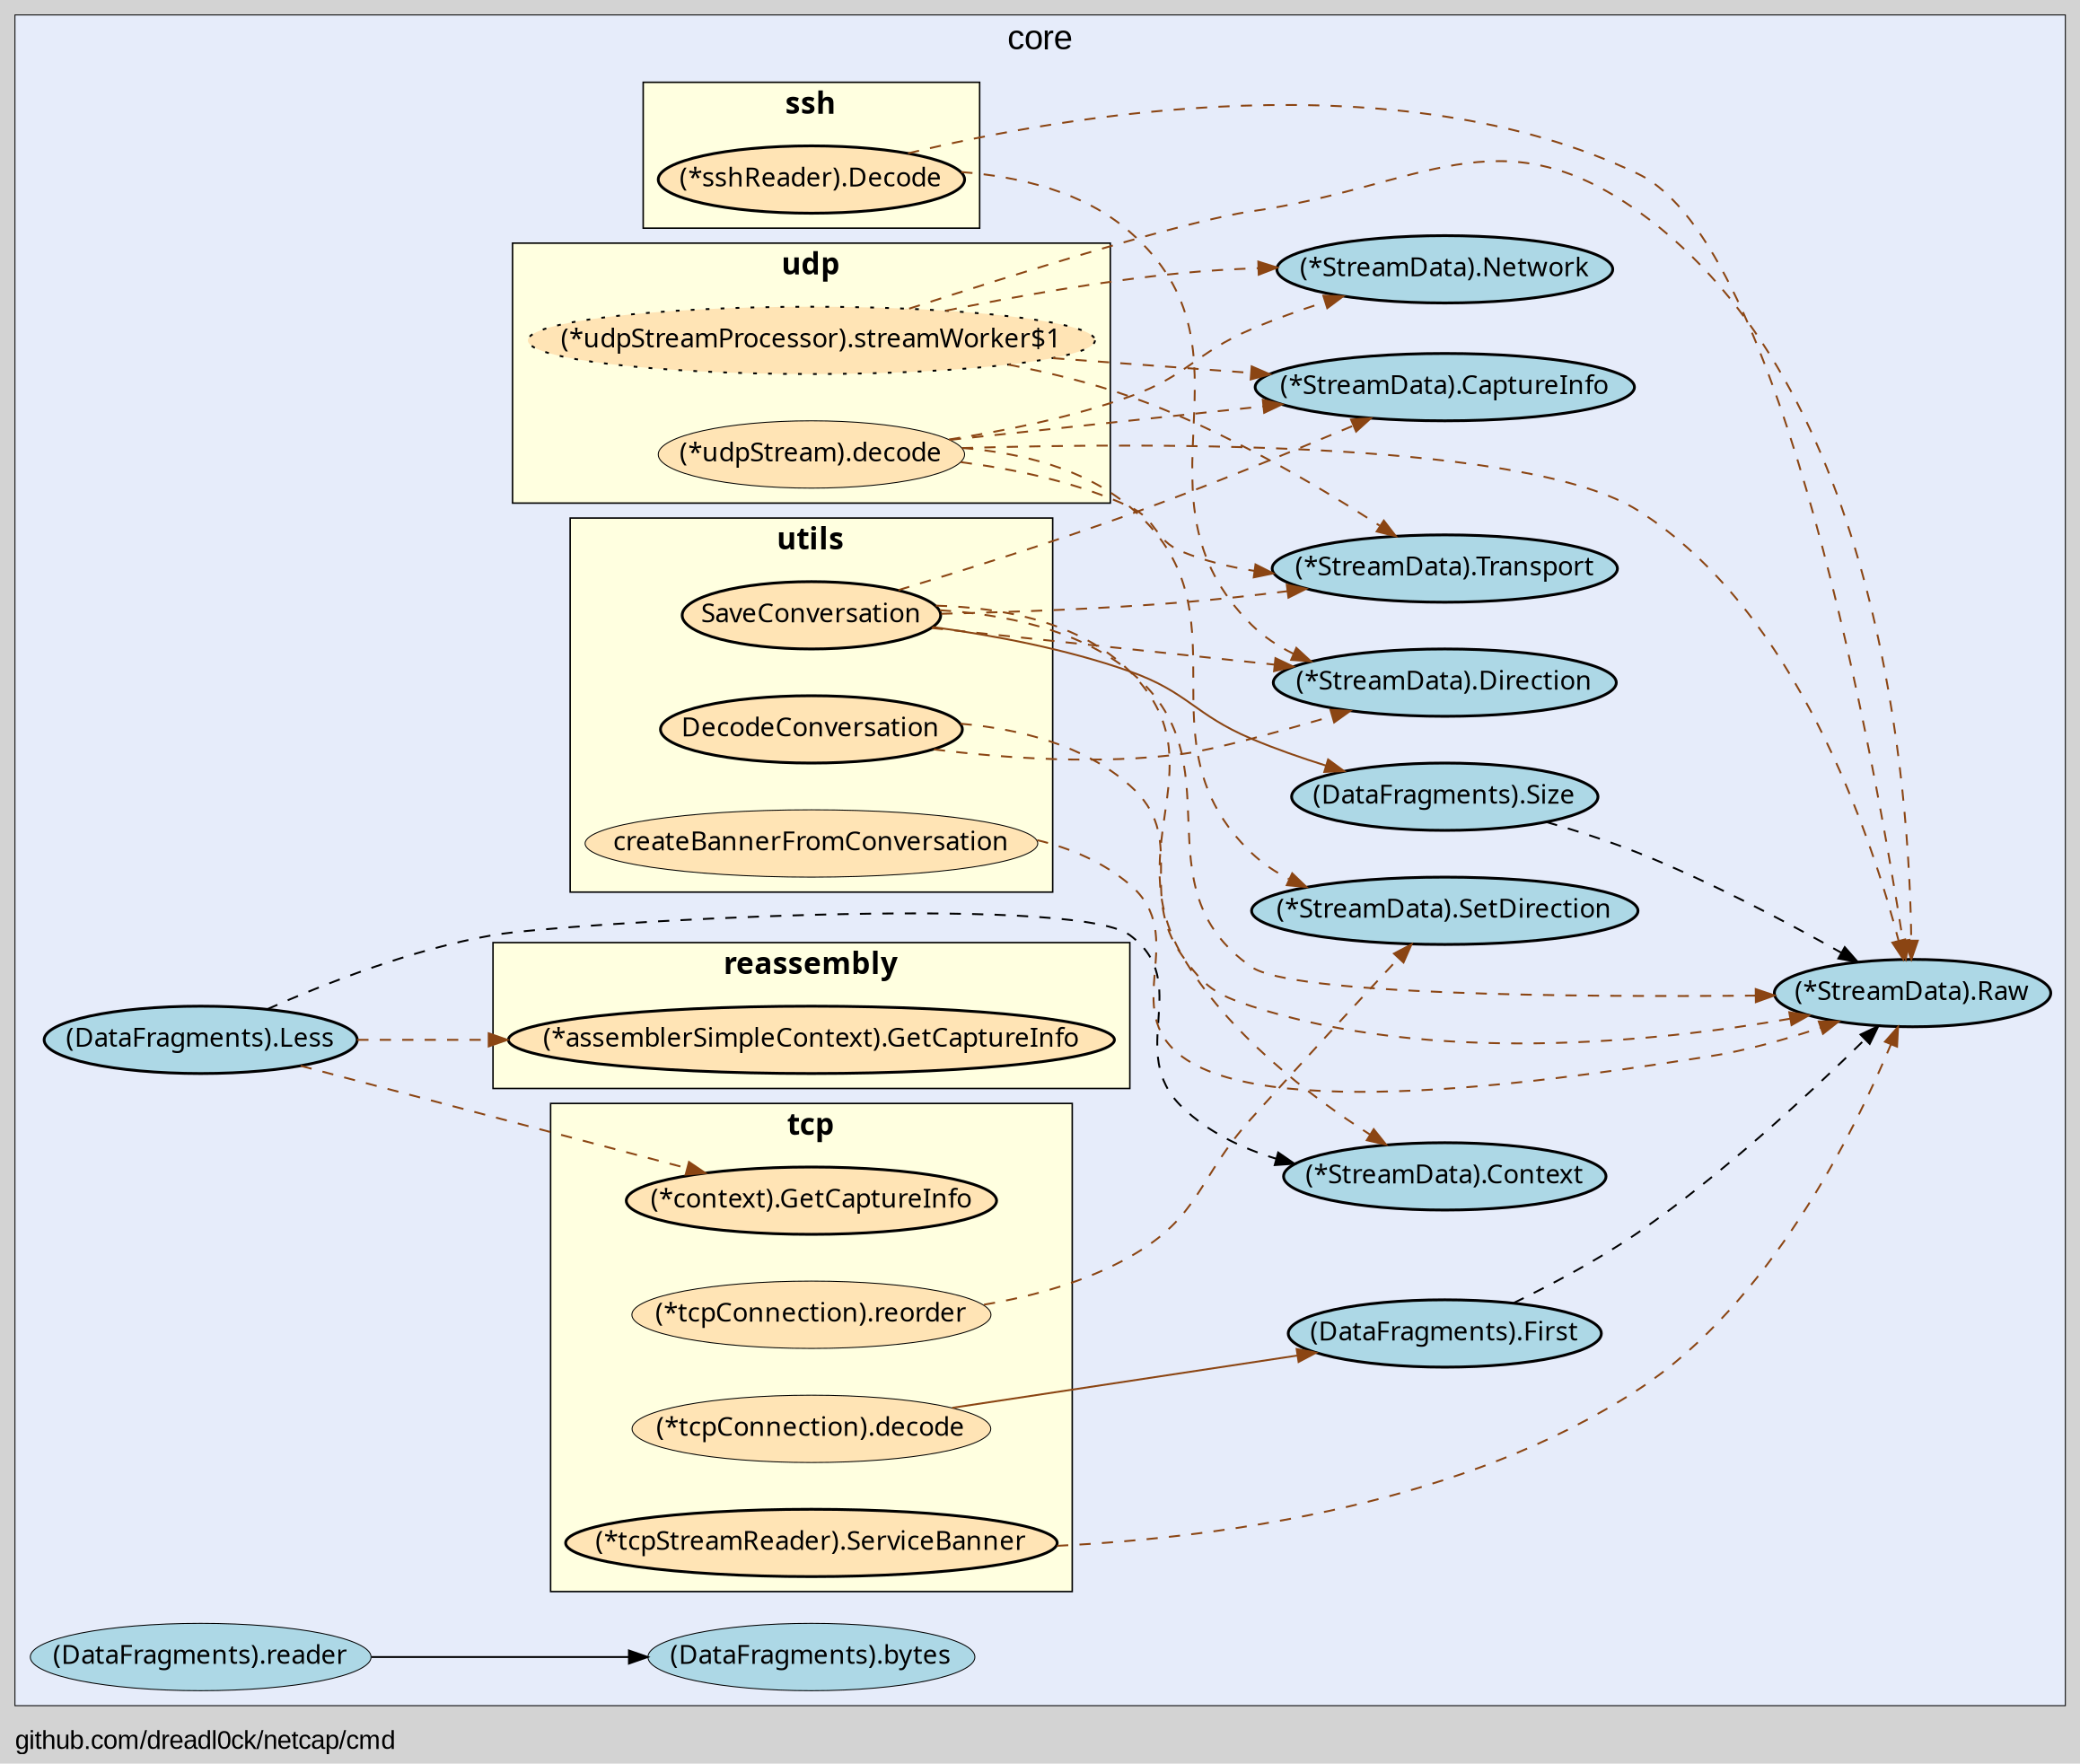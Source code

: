 digraph gocallvis {
    label="github.com/dreadl0ck/netcap/cmd";
    labeljust="l";
    fontname="Arial";
    fontsize="14";
    rankdir="LR";
    bgcolor="lightgray";
    style="solid";
    penwidth="0.5";
    pad="0.0";
    nodesep="0.35";

    node [shape="ellipse" style="filled" fillcolor="honeydew" fontname="Verdana" penwidth="1.0" margin="0.05,0.0"];
    edge [minlen="2"]

    subgraph "cluster_focus" {
        bgcolor="#e6ecfa";
label="core";
labelloc="t";
labeljust="c";
fontsize="18";
        
        "(github.com/dreadl0ck/netcap/decoder/core.DataFragments).Less" [ penwidth="1.5" fillcolor="lightblue" label="(DataFragments).Less" ]
        "(*github.com/dreadl0ck/netcap/decoder/core.StreamData).Context" [ penwidth="1.5" fillcolor="lightblue" label="(*StreamData).Context" ]
        "(*github.com/dreadl0ck/netcap/decoder/core.StreamData).SetDirection" [ fillcolor="lightblue" label="(*StreamData).SetDirection" penwidth="1.5" ]
        "(*github.com/dreadl0ck/netcap/decoder/core.StreamData).Raw" [ fillcolor="lightblue" label="(*StreamData).Raw" penwidth="1.5" ]
        "(github.com/dreadl0ck/netcap/decoder/core.DataFragments).Size" [ fillcolor="lightblue" label="(DataFragments).Size" penwidth="1.5" ]
        "(*github.com/dreadl0ck/netcap/decoder/core.StreamData).Transport" [ fillcolor="lightblue" label="(*StreamData).Transport" penwidth="1.5" ]
        "(*github.com/dreadl0ck/netcap/decoder/core.StreamData).Direction" [ label="(*StreamData).Direction" penwidth="1.5" fillcolor="lightblue" ]
        "(*github.com/dreadl0ck/netcap/decoder/core.StreamData).CaptureInfo" [ fillcolor="lightblue" label="(*StreamData).CaptureInfo" penwidth="1.5" ]
        "(github.com/dreadl0ck/netcap/decoder/core.DataFragments).First" [ fillcolor="lightblue" label="(DataFragments).First" penwidth="1.5" ]
        "(*github.com/dreadl0ck/netcap/decoder/core.StreamData).Network" [ fillcolor="lightblue" label="(*StreamData).Network" penwidth="1.5" ]
        "(github.com/dreadl0ck/netcap/decoder/core.DataFragments).reader" [ label="(DataFragments).reader" penwidth="0.5" fillcolor="lightblue" ]
        "(github.com/dreadl0ck/netcap/decoder/core.DataFragments).bytes" [ penwidth="0.5" fillcolor="lightblue" label="(DataFragments).bytes" ]
        
        subgraph "cluster_github.com/dreadl0ck/netcap/decoder/stream/ssh" {
        style="filled";
fontname="Tahoma bold";
rank="sink";
label="ssh";
URL="/?f=github.com/dreadl0ck/netcap/decoder/stream/ssh";
penwidth="0.8";
fontsize="16";
fillcolor="lightyellow";
tooltip="package: github.com/dreadl0ck/netcap/decoder/stream/ssh";
        
        "(*github.com/dreadl0ck/netcap/decoder/stream/ssh.sshReader).Decode" [ label="(*sshReader).Decode" penwidth="1.5" fillcolor="moccasin" ]
        
    }

        subgraph "cluster_github.com/dreadl0ck/netcap/decoder/stream/tcp" {
        penwidth="0.8";
style="filled";
fillcolor="lightyellow";
rank="sink";
tooltip="package: github.com/dreadl0ck/netcap/decoder/stream/tcp";
fontsize="16";
fontname="Tahoma bold";
label="tcp";
URL="/?f=github.com/dreadl0ck/netcap/decoder/stream/tcp";
        
        "(*github.com/dreadl0ck/netcap/decoder/stream/tcp.context).GetCaptureInfo" [ fillcolor="moccasin" label="(*context).GetCaptureInfo" penwidth="1.5" ]
        "(*github.com/dreadl0ck/netcap/decoder/stream/tcp.tcpConnection).reorder" [ fillcolor="moccasin" label="(*tcpConnection).reorder" penwidth="0.5" ]
        "(*github.com/dreadl0ck/netcap/decoder/stream/tcp.tcpConnection).decode" [ fillcolor="moccasin" label="(*tcpConnection).decode" penwidth="0.5" ]
        "(*github.com/dreadl0ck/netcap/decoder/stream/tcp.tcpStreamReader).ServiceBanner" [ label="(*tcpStreamReader).ServiceBanner" penwidth="1.5" fillcolor="moccasin" ]
        
    }

        subgraph "cluster_github.com/dreadl0ck/netcap/decoder/stream/udp" {
        penwidth="0.8";
fontsize="16";
style="filled";
fillcolor="lightyellow";
fontname="Tahoma bold";
rank="sink";
label="udp";
URL="/?f=github.com/dreadl0ck/netcap/decoder/stream/udp";
tooltip="package: github.com/dreadl0ck/netcap/decoder/stream/udp";
        
        "(*github.com/dreadl0ck/netcap/decoder/stream/udp.udpStream).decode" [ fillcolor="moccasin" label="(*udpStream).decode" penwidth="0.5" ]
        "(*github.com/dreadl0ck/netcap/decoder/stream/udp.udpStreamProcessor).streamWorker$1" [ fillcolor="moccasin" label="(*udpStreamProcessor).streamWorker$1" style="dotted,filled" ]
        
    }

        subgraph "cluster_github.com/dreadl0ck/netcap/decoder/stream/utils" {
        fontsize="16";
fontname="Tahoma bold";
rank="sink";
label="utils";
tooltip="package: github.com/dreadl0ck/netcap/decoder/stream/utils";
penwidth="0.8";
style="filled";
fillcolor="lightyellow";
URL="/?f=github.com/dreadl0ck/netcap/decoder/stream/utils";
        
        "github.com/dreadl0ck/netcap/decoder/stream/utils.createBannerFromConversation" [ label="createBannerFromConversation" penwidth="0.5" fillcolor="moccasin" ]
        "github.com/dreadl0ck/netcap/decoder/stream/utils.SaveConversation" [ label="SaveConversation" penwidth="1.5" fillcolor="moccasin" ]
        "github.com/dreadl0ck/netcap/decoder/stream/utils.DecodeConversation" [ fillcolor="moccasin" label="DecodeConversation" penwidth="1.5" ]
        
    }

        subgraph "cluster_github.com/dreadl0ck/netcap/reassembly" {
        fontsize="16";
style="filled";
fillcolor="lightyellow";
rank="sink";
URL="/?f=github.com/dreadl0ck/netcap/reassembly";
penwidth="0.8";
fontname="Tahoma bold";
label="reassembly";
tooltip="package: github.com/dreadl0ck/netcap/reassembly";
        
        "(*github.com/dreadl0ck/netcap/reassembly.assemblerSimpleContext).GetCaptureInfo" [ fillcolor="moccasin" label="(*assemblerSimpleContext).GetCaptureInfo" penwidth="1.5" ]
        
    }

    }

    "(github.com/dreadl0ck/netcap/decoder/core.DataFragments).Less" -> "(*github.com/dreadl0ck/netcap/decoder/core.StreamData).Context" [ style="dashed" ]
    "(github.com/dreadl0ck/netcap/decoder/core.DataFragments).Less" -> "(*github.com/dreadl0ck/netcap/reassembly.assemblerSimpleContext).GetCaptureInfo" [ color="saddlebrown" style="dashed" ]
    "(github.com/dreadl0ck/netcap/decoder/core.DataFragments).Less" -> "(*github.com/dreadl0ck/netcap/decoder/stream/tcp.context).GetCaptureInfo" [ style="dashed" color="saddlebrown" ]
    "(*github.com/dreadl0ck/netcap/decoder/stream/tcp.tcpConnection).reorder" -> "(*github.com/dreadl0ck/netcap/decoder/core.StreamData).SetDirection" [ style="dashed" color="saddlebrown" ]
    "github.com/dreadl0ck/netcap/decoder/stream/utils.createBannerFromConversation" -> "(*github.com/dreadl0ck/netcap/decoder/core.StreamData).Raw" [ style="dashed" color="saddlebrown" ]
    "(github.com/dreadl0ck/netcap/decoder/core.DataFragments).Size" -> "(*github.com/dreadl0ck/netcap/decoder/core.StreamData).Raw" [ style="dashed" ]
    "github.com/dreadl0ck/netcap/decoder/stream/utils.SaveConversation" -> "(github.com/dreadl0ck/netcap/decoder/core.DataFragments).Size" [ color="saddlebrown" ]
    "github.com/dreadl0ck/netcap/decoder/stream/utils.SaveConversation" -> "(*github.com/dreadl0ck/netcap/decoder/core.StreamData).Transport" [ style="dashed" color="saddlebrown" ]
    "github.com/dreadl0ck/netcap/decoder/stream/utils.SaveConversation" -> "(*github.com/dreadl0ck/netcap/decoder/core.StreamData).Direction" [ style="dashed" color="saddlebrown" ]
    "github.com/dreadl0ck/netcap/decoder/stream/utils.SaveConversation" -> "(*github.com/dreadl0ck/netcap/decoder/core.StreamData).Raw" [ style="dashed" color="saddlebrown" ]
    "github.com/dreadl0ck/netcap/decoder/stream/utils.SaveConversation" -> "(*github.com/dreadl0ck/netcap/decoder/core.StreamData).Context" [ style="dashed" color="saddlebrown" ]
    "github.com/dreadl0ck/netcap/decoder/stream/utils.SaveConversation" -> "(*github.com/dreadl0ck/netcap/decoder/core.StreamData).CaptureInfo" [ style="dashed" color="saddlebrown" ]
    "(github.com/dreadl0ck/netcap/decoder/core.DataFragments).First" -> "(*github.com/dreadl0ck/netcap/decoder/core.StreamData).Raw" [ style="dashed" ]
    "(*github.com/dreadl0ck/netcap/decoder/stream/tcp.tcpConnection).decode" -> "(github.com/dreadl0ck/netcap/decoder/core.DataFragments).First" [ color="saddlebrown" ]
    "github.com/dreadl0ck/netcap/decoder/stream/utils.DecodeConversation" -> "(*github.com/dreadl0ck/netcap/decoder/core.StreamData).Direction" [ style="dashed" color="saddlebrown" ]
    "github.com/dreadl0ck/netcap/decoder/stream/utils.DecodeConversation" -> "(*github.com/dreadl0ck/netcap/decoder/core.StreamData).Raw" [ style="dashed" color="saddlebrown" ]
    "(*github.com/dreadl0ck/netcap/decoder/stream/ssh.sshReader).Decode" -> "(*github.com/dreadl0ck/netcap/decoder/core.StreamData).Direction" [ style="dashed" color="saddlebrown" ]
    "(*github.com/dreadl0ck/netcap/decoder/stream/ssh.sshReader).Decode" -> "(*github.com/dreadl0ck/netcap/decoder/core.StreamData).Raw" [ style="dashed" color="saddlebrown" ]
    "(*github.com/dreadl0ck/netcap/decoder/stream/tcp.tcpStreamReader).ServiceBanner" -> "(*github.com/dreadl0ck/netcap/decoder/core.StreamData).Raw" [ style="dashed" color="saddlebrown" ]
    "(*github.com/dreadl0ck/netcap/decoder/stream/udp.udpStream).decode" -> "(*github.com/dreadl0ck/netcap/decoder/core.StreamData).Raw" [ style="dashed" color="saddlebrown" ]
    "(*github.com/dreadl0ck/netcap/decoder/stream/udp.udpStream).decode" -> "(*github.com/dreadl0ck/netcap/decoder/core.StreamData).Transport" [ style="dashed" color="saddlebrown" ]
    "(*github.com/dreadl0ck/netcap/decoder/stream/udp.udpStream).decode" -> "(*github.com/dreadl0ck/netcap/decoder/core.StreamData).CaptureInfo" [ style="dashed" color="saddlebrown" ]
    "(*github.com/dreadl0ck/netcap/decoder/stream/udp.udpStream).decode" -> "(*github.com/dreadl0ck/netcap/decoder/core.StreamData).Network" [ style="dashed" color="saddlebrown" ]
    "(*github.com/dreadl0ck/netcap/decoder/stream/udp.udpStream).decode" -> "(*github.com/dreadl0ck/netcap/decoder/core.StreamData).SetDirection" [ style="dashed" color="saddlebrown" ]
    "(*github.com/dreadl0ck/netcap/decoder/stream/udp.udpStreamProcessor).streamWorker$1" -> "(*github.com/dreadl0ck/netcap/decoder/core.StreamData).Transport" [ style="dashed" color="saddlebrown" ]
    "(*github.com/dreadl0ck/netcap/decoder/stream/udp.udpStreamProcessor).streamWorker$1" -> "(*github.com/dreadl0ck/netcap/decoder/core.StreamData).Network" [ style="dashed" color="saddlebrown" ]
    "(*github.com/dreadl0ck/netcap/decoder/stream/udp.udpStreamProcessor).streamWorker$1" -> "(*github.com/dreadl0ck/netcap/decoder/core.StreamData).CaptureInfo" [ style="dashed" color="saddlebrown" ]
    "(*github.com/dreadl0ck/netcap/decoder/stream/udp.udpStreamProcessor).streamWorker$1" -> "(*github.com/dreadl0ck/netcap/decoder/core.StreamData).Raw" [ style="dashed" color="saddlebrown" ]
    "(github.com/dreadl0ck/netcap/decoder/core.DataFragments).reader" -> "(github.com/dreadl0ck/netcap/decoder/core.DataFragments).bytes" [  ]
}
